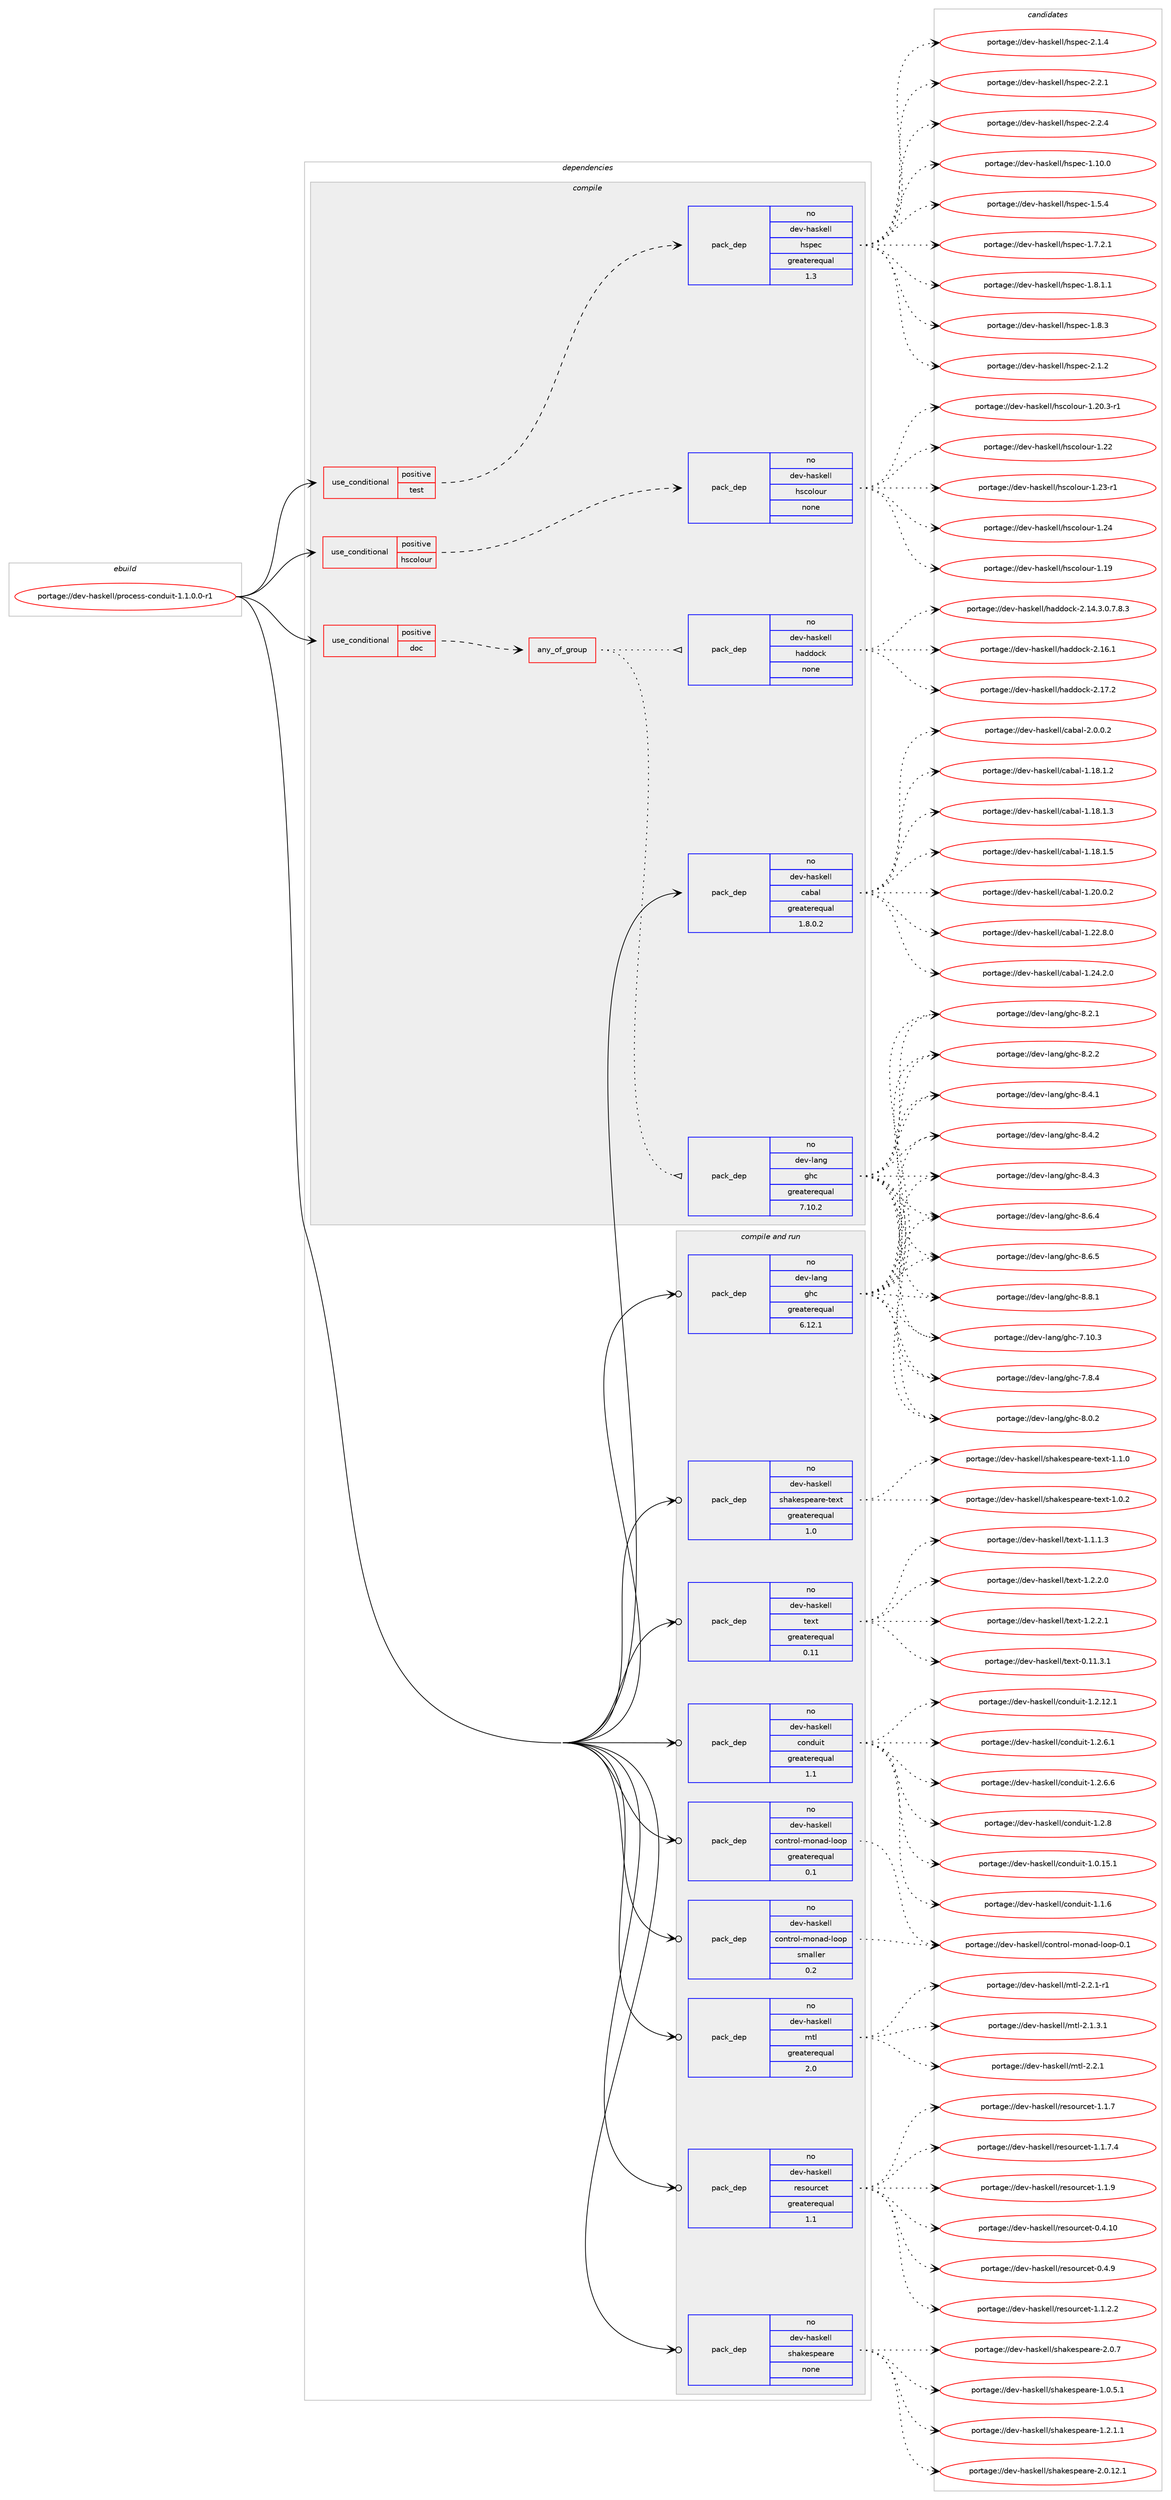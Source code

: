 digraph prolog {

# *************
# Graph options
# *************

newrank=true;
concentrate=true;
compound=true;
graph [rankdir=LR,fontname=Helvetica,fontsize=10,ranksep=1.5];#, ranksep=2.5, nodesep=0.2];
edge  [arrowhead=vee];
node  [fontname=Helvetica,fontsize=10];

# **********
# The ebuild
# **********

subgraph cluster_leftcol {
color=gray;
rank=same;
label=<<i>ebuild</i>>;
id [label="portage://dev-haskell/process-conduit-1.1.0.0-r1", color=red, width=4, href="../dev-haskell/process-conduit-1.1.0.0-r1.svg"];
}

# ****************
# The dependencies
# ****************

subgraph cluster_midcol {
color=gray;
label=<<i>dependencies</i>>;
subgraph cluster_compile {
fillcolor="#eeeeee";
style=filled;
label=<<i>compile</i>>;
subgraph cond16651 {
dependency77144 [label=<<TABLE BORDER="0" CELLBORDER="1" CELLSPACING="0" CELLPADDING="4"><TR><TD ROWSPAN="3" CELLPADDING="10">use_conditional</TD></TR><TR><TD>positive</TD></TR><TR><TD>doc</TD></TR></TABLE>>, shape=none, color=red];
subgraph any2186 {
dependency77145 [label=<<TABLE BORDER="0" CELLBORDER="1" CELLSPACING="0" CELLPADDING="4"><TR><TD CELLPADDING="10">any_of_group</TD></TR></TABLE>>, shape=none, color=red];subgraph pack58250 {
dependency77146 [label=<<TABLE BORDER="0" CELLBORDER="1" CELLSPACING="0" CELLPADDING="4" WIDTH="220"><TR><TD ROWSPAN="6" CELLPADDING="30">pack_dep</TD></TR><TR><TD WIDTH="110">no</TD></TR><TR><TD>dev-haskell</TD></TR><TR><TD>haddock</TD></TR><TR><TD>none</TD></TR><TR><TD></TD></TR></TABLE>>, shape=none, color=blue];
}
dependency77145:e -> dependency77146:w [weight=20,style="dotted",arrowhead="oinv"];
subgraph pack58251 {
dependency77147 [label=<<TABLE BORDER="0" CELLBORDER="1" CELLSPACING="0" CELLPADDING="4" WIDTH="220"><TR><TD ROWSPAN="6" CELLPADDING="30">pack_dep</TD></TR><TR><TD WIDTH="110">no</TD></TR><TR><TD>dev-lang</TD></TR><TR><TD>ghc</TD></TR><TR><TD>greaterequal</TD></TR><TR><TD>7.10.2</TD></TR></TABLE>>, shape=none, color=blue];
}
dependency77145:e -> dependency77147:w [weight=20,style="dotted",arrowhead="oinv"];
}
dependency77144:e -> dependency77145:w [weight=20,style="dashed",arrowhead="vee"];
}
id:e -> dependency77144:w [weight=20,style="solid",arrowhead="vee"];
subgraph cond16652 {
dependency77148 [label=<<TABLE BORDER="0" CELLBORDER="1" CELLSPACING="0" CELLPADDING="4"><TR><TD ROWSPAN="3" CELLPADDING="10">use_conditional</TD></TR><TR><TD>positive</TD></TR><TR><TD>hscolour</TD></TR></TABLE>>, shape=none, color=red];
subgraph pack58252 {
dependency77149 [label=<<TABLE BORDER="0" CELLBORDER="1" CELLSPACING="0" CELLPADDING="4" WIDTH="220"><TR><TD ROWSPAN="6" CELLPADDING="30">pack_dep</TD></TR><TR><TD WIDTH="110">no</TD></TR><TR><TD>dev-haskell</TD></TR><TR><TD>hscolour</TD></TR><TR><TD>none</TD></TR><TR><TD></TD></TR></TABLE>>, shape=none, color=blue];
}
dependency77148:e -> dependency77149:w [weight=20,style="dashed",arrowhead="vee"];
}
id:e -> dependency77148:w [weight=20,style="solid",arrowhead="vee"];
subgraph cond16653 {
dependency77150 [label=<<TABLE BORDER="0" CELLBORDER="1" CELLSPACING="0" CELLPADDING="4"><TR><TD ROWSPAN="3" CELLPADDING="10">use_conditional</TD></TR><TR><TD>positive</TD></TR><TR><TD>test</TD></TR></TABLE>>, shape=none, color=red];
subgraph pack58253 {
dependency77151 [label=<<TABLE BORDER="0" CELLBORDER="1" CELLSPACING="0" CELLPADDING="4" WIDTH="220"><TR><TD ROWSPAN="6" CELLPADDING="30">pack_dep</TD></TR><TR><TD WIDTH="110">no</TD></TR><TR><TD>dev-haskell</TD></TR><TR><TD>hspec</TD></TR><TR><TD>greaterequal</TD></TR><TR><TD>1.3</TD></TR></TABLE>>, shape=none, color=blue];
}
dependency77150:e -> dependency77151:w [weight=20,style="dashed",arrowhead="vee"];
}
id:e -> dependency77150:w [weight=20,style="solid",arrowhead="vee"];
subgraph pack58254 {
dependency77152 [label=<<TABLE BORDER="0" CELLBORDER="1" CELLSPACING="0" CELLPADDING="4" WIDTH="220"><TR><TD ROWSPAN="6" CELLPADDING="30">pack_dep</TD></TR><TR><TD WIDTH="110">no</TD></TR><TR><TD>dev-haskell</TD></TR><TR><TD>cabal</TD></TR><TR><TD>greaterequal</TD></TR><TR><TD>1.8.0.2</TD></TR></TABLE>>, shape=none, color=blue];
}
id:e -> dependency77152:w [weight=20,style="solid",arrowhead="vee"];
}
subgraph cluster_compileandrun {
fillcolor="#eeeeee";
style=filled;
label=<<i>compile and run</i>>;
subgraph pack58255 {
dependency77153 [label=<<TABLE BORDER="0" CELLBORDER="1" CELLSPACING="0" CELLPADDING="4" WIDTH="220"><TR><TD ROWSPAN="6" CELLPADDING="30">pack_dep</TD></TR><TR><TD WIDTH="110">no</TD></TR><TR><TD>dev-haskell</TD></TR><TR><TD>conduit</TD></TR><TR><TD>greaterequal</TD></TR><TR><TD>1.1</TD></TR></TABLE>>, shape=none, color=blue];
}
id:e -> dependency77153:w [weight=20,style="solid",arrowhead="odotvee"];
subgraph pack58256 {
dependency77154 [label=<<TABLE BORDER="0" CELLBORDER="1" CELLSPACING="0" CELLPADDING="4" WIDTH="220"><TR><TD ROWSPAN="6" CELLPADDING="30">pack_dep</TD></TR><TR><TD WIDTH="110">no</TD></TR><TR><TD>dev-haskell</TD></TR><TR><TD>control-monad-loop</TD></TR><TR><TD>greaterequal</TD></TR><TR><TD>0.1</TD></TR></TABLE>>, shape=none, color=blue];
}
id:e -> dependency77154:w [weight=20,style="solid",arrowhead="odotvee"];
subgraph pack58257 {
dependency77155 [label=<<TABLE BORDER="0" CELLBORDER="1" CELLSPACING="0" CELLPADDING="4" WIDTH="220"><TR><TD ROWSPAN="6" CELLPADDING="30">pack_dep</TD></TR><TR><TD WIDTH="110">no</TD></TR><TR><TD>dev-haskell</TD></TR><TR><TD>control-monad-loop</TD></TR><TR><TD>smaller</TD></TR><TR><TD>0.2</TD></TR></TABLE>>, shape=none, color=blue];
}
id:e -> dependency77155:w [weight=20,style="solid",arrowhead="odotvee"];
subgraph pack58258 {
dependency77156 [label=<<TABLE BORDER="0" CELLBORDER="1" CELLSPACING="0" CELLPADDING="4" WIDTH="220"><TR><TD ROWSPAN="6" CELLPADDING="30">pack_dep</TD></TR><TR><TD WIDTH="110">no</TD></TR><TR><TD>dev-haskell</TD></TR><TR><TD>mtl</TD></TR><TR><TD>greaterequal</TD></TR><TR><TD>2.0</TD></TR></TABLE>>, shape=none, color=blue];
}
id:e -> dependency77156:w [weight=20,style="solid",arrowhead="odotvee"];
subgraph pack58259 {
dependency77157 [label=<<TABLE BORDER="0" CELLBORDER="1" CELLSPACING="0" CELLPADDING="4" WIDTH="220"><TR><TD ROWSPAN="6" CELLPADDING="30">pack_dep</TD></TR><TR><TD WIDTH="110">no</TD></TR><TR><TD>dev-haskell</TD></TR><TR><TD>resourcet</TD></TR><TR><TD>greaterequal</TD></TR><TR><TD>1.1</TD></TR></TABLE>>, shape=none, color=blue];
}
id:e -> dependency77157:w [weight=20,style="solid",arrowhead="odotvee"];
subgraph pack58260 {
dependency77158 [label=<<TABLE BORDER="0" CELLBORDER="1" CELLSPACING="0" CELLPADDING="4" WIDTH="220"><TR><TD ROWSPAN="6" CELLPADDING="30">pack_dep</TD></TR><TR><TD WIDTH="110">no</TD></TR><TR><TD>dev-haskell</TD></TR><TR><TD>shakespeare</TD></TR><TR><TD>none</TD></TR><TR><TD></TD></TR></TABLE>>, shape=none, color=blue];
}
id:e -> dependency77158:w [weight=20,style="solid",arrowhead="odotvee"];
subgraph pack58261 {
dependency77159 [label=<<TABLE BORDER="0" CELLBORDER="1" CELLSPACING="0" CELLPADDING="4" WIDTH="220"><TR><TD ROWSPAN="6" CELLPADDING="30">pack_dep</TD></TR><TR><TD WIDTH="110">no</TD></TR><TR><TD>dev-haskell</TD></TR><TR><TD>shakespeare-text</TD></TR><TR><TD>greaterequal</TD></TR><TR><TD>1.0</TD></TR></TABLE>>, shape=none, color=blue];
}
id:e -> dependency77159:w [weight=20,style="solid",arrowhead="odotvee"];
subgraph pack58262 {
dependency77160 [label=<<TABLE BORDER="0" CELLBORDER="1" CELLSPACING="0" CELLPADDING="4" WIDTH="220"><TR><TD ROWSPAN="6" CELLPADDING="30">pack_dep</TD></TR><TR><TD WIDTH="110">no</TD></TR><TR><TD>dev-haskell</TD></TR><TR><TD>text</TD></TR><TR><TD>greaterequal</TD></TR><TR><TD>0.11</TD></TR></TABLE>>, shape=none, color=blue];
}
id:e -> dependency77160:w [weight=20,style="solid",arrowhead="odotvee"];
subgraph pack58263 {
dependency77161 [label=<<TABLE BORDER="0" CELLBORDER="1" CELLSPACING="0" CELLPADDING="4" WIDTH="220"><TR><TD ROWSPAN="6" CELLPADDING="30">pack_dep</TD></TR><TR><TD WIDTH="110">no</TD></TR><TR><TD>dev-lang</TD></TR><TR><TD>ghc</TD></TR><TR><TD>greaterequal</TD></TR><TR><TD>6.12.1</TD></TR></TABLE>>, shape=none, color=blue];
}
id:e -> dependency77161:w [weight=20,style="solid",arrowhead="odotvee"];
}
subgraph cluster_run {
fillcolor="#eeeeee";
style=filled;
label=<<i>run</i>>;
}
}

# **************
# The candidates
# **************

subgraph cluster_choices {
rank=same;
color=gray;
label=<<i>candidates</i>>;

subgraph choice58250 {
color=black;
nodesep=1;
choiceportage1001011184510497115107101108108471049710010011199107455046495246514648465546564651 [label="portage://dev-haskell/haddock-2.14.3.0.7.8.3", color=red, width=4,href="../dev-haskell/haddock-2.14.3.0.7.8.3.svg"];
choiceportage100101118451049711510710110810847104971001001119910745504649544649 [label="portage://dev-haskell/haddock-2.16.1", color=red, width=4,href="../dev-haskell/haddock-2.16.1.svg"];
choiceportage100101118451049711510710110810847104971001001119910745504649554650 [label="portage://dev-haskell/haddock-2.17.2", color=red, width=4,href="../dev-haskell/haddock-2.17.2.svg"];
dependency77146:e -> choiceportage1001011184510497115107101108108471049710010011199107455046495246514648465546564651:w [style=dotted,weight="100"];
dependency77146:e -> choiceportage100101118451049711510710110810847104971001001119910745504649544649:w [style=dotted,weight="100"];
dependency77146:e -> choiceportage100101118451049711510710110810847104971001001119910745504649554650:w [style=dotted,weight="100"];
}
subgraph choice58251 {
color=black;
nodesep=1;
choiceportage1001011184510897110103471031049945554649484651 [label="portage://dev-lang/ghc-7.10.3", color=red, width=4,href="../dev-lang/ghc-7.10.3.svg"];
choiceportage10010111845108971101034710310499455546564652 [label="portage://dev-lang/ghc-7.8.4", color=red, width=4,href="../dev-lang/ghc-7.8.4.svg"];
choiceportage10010111845108971101034710310499455646484650 [label="portage://dev-lang/ghc-8.0.2", color=red, width=4,href="../dev-lang/ghc-8.0.2.svg"];
choiceportage10010111845108971101034710310499455646504649 [label="portage://dev-lang/ghc-8.2.1", color=red, width=4,href="../dev-lang/ghc-8.2.1.svg"];
choiceportage10010111845108971101034710310499455646504650 [label="portage://dev-lang/ghc-8.2.2", color=red, width=4,href="../dev-lang/ghc-8.2.2.svg"];
choiceportage10010111845108971101034710310499455646524649 [label="portage://dev-lang/ghc-8.4.1", color=red, width=4,href="../dev-lang/ghc-8.4.1.svg"];
choiceportage10010111845108971101034710310499455646524650 [label="portage://dev-lang/ghc-8.4.2", color=red, width=4,href="../dev-lang/ghc-8.4.2.svg"];
choiceportage10010111845108971101034710310499455646524651 [label="portage://dev-lang/ghc-8.4.3", color=red, width=4,href="../dev-lang/ghc-8.4.3.svg"];
choiceportage10010111845108971101034710310499455646544652 [label="portage://dev-lang/ghc-8.6.4", color=red, width=4,href="../dev-lang/ghc-8.6.4.svg"];
choiceportage10010111845108971101034710310499455646544653 [label="portage://dev-lang/ghc-8.6.5", color=red, width=4,href="../dev-lang/ghc-8.6.5.svg"];
choiceportage10010111845108971101034710310499455646564649 [label="portage://dev-lang/ghc-8.8.1", color=red, width=4,href="../dev-lang/ghc-8.8.1.svg"];
dependency77147:e -> choiceportage1001011184510897110103471031049945554649484651:w [style=dotted,weight="100"];
dependency77147:e -> choiceportage10010111845108971101034710310499455546564652:w [style=dotted,weight="100"];
dependency77147:e -> choiceportage10010111845108971101034710310499455646484650:w [style=dotted,weight="100"];
dependency77147:e -> choiceportage10010111845108971101034710310499455646504649:w [style=dotted,weight="100"];
dependency77147:e -> choiceportage10010111845108971101034710310499455646504650:w [style=dotted,weight="100"];
dependency77147:e -> choiceportage10010111845108971101034710310499455646524649:w [style=dotted,weight="100"];
dependency77147:e -> choiceportage10010111845108971101034710310499455646524650:w [style=dotted,weight="100"];
dependency77147:e -> choiceportage10010111845108971101034710310499455646524651:w [style=dotted,weight="100"];
dependency77147:e -> choiceportage10010111845108971101034710310499455646544652:w [style=dotted,weight="100"];
dependency77147:e -> choiceportage10010111845108971101034710310499455646544653:w [style=dotted,weight="100"];
dependency77147:e -> choiceportage10010111845108971101034710310499455646564649:w [style=dotted,weight="100"];
}
subgraph choice58252 {
color=black;
nodesep=1;
choiceportage100101118451049711510710110810847104115991111081111171144549464957 [label="portage://dev-haskell/hscolour-1.19", color=red, width=4,href="../dev-haskell/hscolour-1.19.svg"];
choiceportage10010111845104971151071011081084710411599111108111117114454946504846514511449 [label="portage://dev-haskell/hscolour-1.20.3-r1", color=red, width=4,href="../dev-haskell/hscolour-1.20.3-r1.svg"];
choiceportage100101118451049711510710110810847104115991111081111171144549465050 [label="portage://dev-haskell/hscolour-1.22", color=red, width=4,href="../dev-haskell/hscolour-1.22.svg"];
choiceportage1001011184510497115107101108108471041159911110811111711445494650514511449 [label="portage://dev-haskell/hscolour-1.23-r1", color=red, width=4,href="../dev-haskell/hscolour-1.23-r1.svg"];
choiceportage100101118451049711510710110810847104115991111081111171144549465052 [label="portage://dev-haskell/hscolour-1.24", color=red, width=4,href="../dev-haskell/hscolour-1.24.svg"];
dependency77149:e -> choiceportage100101118451049711510710110810847104115991111081111171144549464957:w [style=dotted,weight="100"];
dependency77149:e -> choiceportage10010111845104971151071011081084710411599111108111117114454946504846514511449:w [style=dotted,weight="100"];
dependency77149:e -> choiceportage100101118451049711510710110810847104115991111081111171144549465050:w [style=dotted,weight="100"];
dependency77149:e -> choiceportage1001011184510497115107101108108471041159911110811111711445494650514511449:w [style=dotted,weight="100"];
dependency77149:e -> choiceportage100101118451049711510710110810847104115991111081111171144549465052:w [style=dotted,weight="100"];
}
subgraph choice58253 {
color=black;
nodesep=1;
choiceportage1001011184510497115107101108108471041151121019945494649484648 [label="portage://dev-haskell/hspec-1.10.0", color=red, width=4,href="../dev-haskell/hspec-1.10.0.svg"];
choiceportage10010111845104971151071011081084710411511210199454946534652 [label="portage://dev-haskell/hspec-1.5.4", color=red, width=4,href="../dev-haskell/hspec-1.5.4.svg"];
choiceportage100101118451049711510710110810847104115112101994549465546504649 [label="portage://dev-haskell/hspec-1.7.2.1", color=red, width=4,href="../dev-haskell/hspec-1.7.2.1.svg"];
choiceportage100101118451049711510710110810847104115112101994549465646494649 [label="portage://dev-haskell/hspec-1.8.1.1", color=red, width=4,href="../dev-haskell/hspec-1.8.1.1.svg"];
choiceportage10010111845104971151071011081084710411511210199454946564651 [label="portage://dev-haskell/hspec-1.8.3", color=red, width=4,href="../dev-haskell/hspec-1.8.3.svg"];
choiceportage10010111845104971151071011081084710411511210199455046494650 [label="portage://dev-haskell/hspec-2.1.2", color=red, width=4,href="../dev-haskell/hspec-2.1.2.svg"];
choiceportage10010111845104971151071011081084710411511210199455046494652 [label="portage://dev-haskell/hspec-2.1.4", color=red, width=4,href="../dev-haskell/hspec-2.1.4.svg"];
choiceportage10010111845104971151071011081084710411511210199455046504649 [label="portage://dev-haskell/hspec-2.2.1", color=red, width=4,href="../dev-haskell/hspec-2.2.1.svg"];
choiceportage10010111845104971151071011081084710411511210199455046504652 [label="portage://dev-haskell/hspec-2.2.4", color=red, width=4,href="../dev-haskell/hspec-2.2.4.svg"];
dependency77151:e -> choiceportage1001011184510497115107101108108471041151121019945494649484648:w [style=dotted,weight="100"];
dependency77151:e -> choiceportage10010111845104971151071011081084710411511210199454946534652:w [style=dotted,weight="100"];
dependency77151:e -> choiceportage100101118451049711510710110810847104115112101994549465546504649:w [style=dotted,weight="100"];
dependency77151:e -> choiceportage100101118451049711510710110810847104115112101994549465646494649:w [style=dotted,weight="100"];
dependency77151:e -> choiceportage10010111845104971151071011081084710411511210199454946564651:w [style=dotted,weight="100"];
dependency77151:e -> choiceportage10010111845104971151071011081084710411511210199455046494650:w [style=dotted,weight="100"];
dependency77151:e -> choiceportage10010111845104971151071011081084710411511210199455046494652:w [style=dotted,weight="100"];
dependency77151:e -> choiceportage10010111845104971151071011081084710411511210199455046504649:w [style=dotted,weight="100"];
dependency77151:e -> choiceportage10010111845104971151071011081084710411511210199455046504652:w [style=dotted,weight="100"];
}
subgraph choice58254 {
color=black;
nodesep=1;
choiceportage10010111845104971151071011081084799979897108454946495646494650 [label="portage://dev-haskell/cabal-1.18.1.2", color=red, width=4,href="../dev-haskell/cabal-1.18.1.2.svg"];
choiceportage10010111845104971151071011081084799979897108454946495646494651 [label="portage://dev-haskell/cabal-1.18.1.3", color=red, width=4,href="../dev-haskell/cabal-1.18.1.3.svg"];
choiceportage10010111845104971151071011081084799979897108454946495646494653 [label="portage://dev-haskell/cabal-1.18.1.5", color=red, width=4,href="../dev-haskell/cabal-1.18.1.5.svg"];
choiceportage10010111845104971151071011081084799979897108454946504846484650 [label="portage://dev-haskell/cabal-1.20.0.2", color=red, width=4,href="../dev-haskell/cabal-1.20.0.2.svg"];
choiceportage10010111845104971151071011081084799979897108454946505046564648 [label="portage://dev-haskell/cabal-1.22.8.0", color=red, width=4,href="../dev-haskell/cabal-1.22.8.0.svg"];
choiceportage10010111845104971151071011081084799979897108454946505246504648 [label="portage://dev-haskell/cabal-1.24.2.0", color=red, width=4,href="../dev-haskell/cabal-1.24.2.0.svg"];
choiceportage100101118451049711510710110810847999798971084550464846484650 [label="portage://dev-haskell/cabal-2.0.0.2", color=red, width=4,href="../dev-haskell/cabal-2.0.0.2.svg"];
dependency77152:e -> choiceportage10010111845104971151071011081084799979897108454946495646494650:w [style=dotted,weight="100"];
dependency77152:e -> choiceportage10010111845104971151071011081084799979897108454946495646494651:w [style=dotted,weight="100"];
dependency77152:e -> choiceportage10010111845104971151071011081084799979897108454946495646494653:w [style=dotted,weight="100"];
dependency77152:e -> choiceportage10010111845104971151071011081084799979897108454946504846484650:w [style=dotted,weight="100"];
dependency77152:e -> choiceportage10010111845104971151071011081084799979897108454946505046564648:w [style=dotted,weight="100"];
dependency77152:e -> choiceportage10010111845104971151071011081084799979897108454946505246504648:w [style=dotted,weight="100"];
dependency77152:e -> choiceportage100101118451049711510710110810847999798971084550464846484650:w [style=dotted,weight="100"];
}
subgraph choice58255 {
color=black;
nodesep=1;
choiceportage10010111845104971151071011081084799111110100117105116454946484649534649 [label="portage://dev-haskell/conduit-1.0.15.1", color=red, width=4,href="../dev-haskell/conduit-1.0.15.1.svg"];
choiceportage10010111845104971151071011081084799111110100117105116454946494654 [label="portage://dev-haskell/conduit-1.1.6", color=red, width=4,href="../dev-haskell/conduit-1.1.6.svg"];
choiceportage10010111845104971151071011081084799111110100117105116454946504649504649 [label="portage://dev-haskell/conduit-1.2.12.1", color=red, width=4,href="../dev-haskell/conduit-1.2.12.1.svg"];
choiceportage100101118451049711510710110810847991111101001171051164549465046544649 [label="portage://dev-haskell/conduit-1.2.6.1", color=red, width=4,href="../dev-haskell/conduit-1.2.6.1.svg"];
choiceportage100101118451049711510710110810847991111101001171051164549465046544654 [label="portage://dev-haskell/conduit-1.2.6.6", color=red, width=4,href="../dev-haskell/conduit-1.2.6.6.svg"];
choiceportage10010111845104971151071011081084799111110100117105116454946504656 [label="portage://dev-haskell/conduit-1.2.8", color=red, width=4,href="../dev-haskell/conduit-1.2.8.svg"];
dependency77153:e -> choiceportage10010111845104971151071011081084799111110100117105116454946484649534649:w [style=dotted,weight="100"];
dependency77153:e -> choiceportage10010111845104971151071011081084799111110100117105116454946494654:w [style=dotted,weight="100"];
dependency77153:e -> choiceportage10010111845104971151071011081084799111110100117105116454946504649504649:w [style=dotted,weight="100"];
dependency77153:e -> choiceportage100101118451049711510710110810847991111101001171051164549465046544649:w [style=dotted,weight="100"];
dependency77153:e -> choiceportage100101118451049711510710110810847991111101001171051164549465046544654:w [style=dotted,weight="100"];
dependency77153:e -> choiceportage10010111845104971151071011081084799111110100117105116454946504656:w [style=dotted,weight="100"];
}
subgraph choice58256 {
color=black;
nodesep=1;
choiceportage1001011184510497115107101108108479911111011611411110845109111110971004510811111111245484649 [label="portage://dev-haskell/control-monad-loop-0.1", color=red, width=4,href="../dev-haskell/control-monad-loop-0.1.svg"];
dependency77154:e -> choiceportage1001011184510497115107101108108479911111011611411110845109111110971004510811111111245484649:w [style=dotted,weight="100"];
}
subgraph choice58257 {
color=black;
nodesep=1;
choiceportage1001011184510497115107101108108479911111011611411110845109111110971004510811111111245484649 [label="portage://dev-haskell/control-monad-loop-0.1", color=red, width=4,href="../dev-haskell/control-monad-loop-0.1.svg"];
dependency77155:e -> choiceportage1001011184510497115107101108108479911111011611411110845109111110971004510811111111245484649:w [style=dotted,weight="100"];
}
subgraph choice58258 {
color=black;
nodesep=1;
choiceportage1001011184510497115107101108108471091161084550464946514649 [label="portage://dev-haskell/mtl-2.1.3.1", color=red, width=4,href="../dev-haskell/mtl-2.1.3.1.svg"];
choiceportage100101118451049711510710110810847109116108455046504649 [label="portage://dev-haskell/mtl-2.2.1", color=red, width=4,href="../dev-haskell/mtl-2.2.1.svg"];
choiceportage1001011184510497115107101108108471091161084550465046494511449 [label="portage://dev-haskell/mtl-2.2.1-r1", color=red, width=4,href="../dev-haskell/mtl-2.2.1-r1.svg"];
dependency77156:e -> choiceportage1001011184510497115107101108108471091161084550464946514649:w [style=dotted,weight="100"];
dependency77156:e -> choiceportage100101118451049711510710110810847109116108455046504649:w [style=dotted,weight="100"];
dependency77156:e -> choiceportage1001011184510497115107101108108471091161084550465046494511449:w [style=dotted,weight="100"];
}
subgraph choice58259 {
color=black;
nodesep=1;
choiceportage1001011184510497115107101108108471141011151111171149910111645484652464948 [label="portage://dev-haskell/resourcet-0.4.10", color=red, width=4,href="../dev-haskell/resourcet-0.4.10.svg"];
choiceportage10010111845104971151071011081084711410111511111711499101116454846524657 [label="portage://dev-haskell/resourcet-0.4.9", color=red, width=4,href="../dev-haskell/resourcet-0.4.9.svg"];
choiceportage100101118451049711510710110810847114101115111117114991011164549464946504650 [label="portage://dev-haskell/resourcet-1.1.2.2", color=red, width=4,href="../dev-haskell/resourcet-1.1.2.2.svg"];
choiceportage10010111845104971151071011081084711410111511111711499101116454946494655 [label="portage://dev-haskell/resourcet-1.1.7", color=red, width=4,href="../dev-haskell/resourcet-1.1.7.svg"];
choiceportage100101118451049711510710110810847114101115111117114991011164549464946554652 [label="portage://dev-haskell/resourcet-1.1.7.4", color=red, width=4,href="../dev-haskell/resourcet-1.1.7.4.svg"];
choiceportage10010111845104971151071011081084711410111511111711499101116454946494657 [label="portage://dev-haskell/resourcet-1.1.9", color=red, width=4,href="../dev-haskell/resourcet-1.1.9.svg"];
dependency77157:e -> choiceportage1001011184510497115107101108108471141011151111171149910111645484652464948:w [style=dotted,weight="100"];
dependency77157:e -> choiceportage10010111845104971151071011081084711410111511111711499101116454846524657:w [style=dotted,weight="100"];
dependency77157:e -> choiceportage100101118451049711510710110810847114101115111117114991011164549464946504650:w [style=dotted,weight="100"];
dependency77157:e -> choiceportage10010111845104971151071011081084711410111511111711499101116454946494655:w [style=dotted,weight="100"];
dependency77157:e -> choiceportage100101118451049711510710110810847114101115111117114991011164549464946554652:w [style=dotted,weight="100"];
dependency77157:e -> choiceportage10010111845104971151071011081084711410111511111711499101116454946494657:w [style=dotted,weight="100"];
}
subgraph choice58260 {
color=black;
nodesep=1;
choiceportage10010111845104971151071011081084711510497107101115112101971141014549464846534649 [label="portage://dev-haskell/shakespeare-1.0.5.1", color=red, width=4,href="../dev-haskell/shakespeare-1.0.5.1.svg"];
choiceportage10010111845104971151071011081084711510497107101115112101971141014549465046494649 [label="portage://dev-haskell/shakespeare-1.2.1.1", color=red, width=4,href="../dev-haskell/shakespeare-1.2.1.1.svg"];
choiceportage1001011184510497115107101108108471151049710710111511210197114101455046484649504649 [label="portage://dev-haskell/shakespeare-2.0.12.1", color=red, width=4,href="../dev-haskell/shakespeare-2.0.12.1.svg"];
choiceportage1001011184510497115107101108108471151049710710111511210197114101455046484655 [label="portage://dev-haskell/shakespeare-2.0.7", color=red, width=4,href="../dev-haskell/shakespeare-2.0.7.svg"];
dependency77158:e -> choiceportage10010111845104971151071011081084711510497107101115112101971141014549464846534649:w [style=dotted,weight="100"];
dependency77158:e -> choiceportage10010111845104971151071011081084711510497107101115112101971141014549465046494649:w [style=dotted,weight="100"];
dependency77158:e -> choiceportage1001011184510497115107101108108471151049710710111511210197114101455046484649504649:w [style=dotted,weight="100"];
dependency77158:e -> choiceportage1001011184510497115107101108108471151049710710111511210197114101455046484655:w [style=dotted,weight="100"];
}
subgraph choice58261 {
color=black;
nodesep=1;
choiceportage100101118451049711510710110810847115104971071011151121019711410145116101120116454946484650 [label="portage://dev-haskell/shakespeare-text-1.0.2", color=red, width=4,href="../dev-haskell/shakespeare-text-1.0.2.svg"];
choiceportage100101118451049711510710110810847115104971071011151121019711410145116101120116454946494648 [label="portage://dev-haskell/shakespeare-text-1.1.0", color=red, width=4,href="../dev-haskell/shakespeare-text-1.1.0.svg"];
dependency77159:e -> choiceportage100101118451049711510710110810847115104971071011151121019711410145116101120116454946484650:w [style=dotted,weight="100"];
dependency77159:e -> choiceportage100101118451049711510710110810847115104971071011151121019711410145116101120116454946494648:w [style=dotted,weight="100"];
}
subgraph choice58262 {
color=black;
nodesep=1;
choiceportage100101118451049711510710110810847116101120116454846494946514649 [label="portage://dev-haskell/text-0.11.3.1", color=red, width=4,href="../dev-haskell/text-0.11.3.1.svg"];
choiceportage1001011184510497115107101108108471161011201164549464946494651 [label="portage://dev-haskell/text-1.1.1.3", color=red, width=4,href="../dev-haskell/text-1.1.1.3.svg"];
choiceportage1001011184510497115107101108108471161011201164549465046504648 [label="portage://dev-haskell/text-1.2.2.0", color=red, width=4,href="../dev-haskell/text-1.2.2.0.svg"];
choiceportage1001011184510497115107101108108471161011201164549465046504649 [label="portage://dev-haskell/text-1.2.2.1", color=red, width=4,href="../dev-haskell/text-1.2.2.1.svg"];
dependency77160:e -> choiceportage100101118451049711510710110810847116101120116454846494946514649:w [style=dotted,weight="100"];
dependency77160:e -> choiceportage1001011184510497115107101108108471161011201164549464946494651:w [style=dotted,weight="100"];
dependency77160:e -> choiceportage1001011184510497115107101108108471161011201164549465046504648:w [style=dotted,weight="100"];
dependency77160:e -> choiceportage1001011184510497115107101108108471161011201164549465046504649:w [style=dotted,weight="100"];
}
subgraph choice58263 {
color=black;
nodesep=1;
choiceportage1001011184510897110103471031049945554649484651 [label="portage://dev-lang/ghc-7.10.3", color=red, width=4,href="../dev-lang/ghc-7.10.3.svg"];
choiceportage10010111845108971101034710310499455546564652 [label="portage://dev-lang/ghc-7.8.4", color=red, width=4,href="../dev-lang/ghc-7.8.4.svg"];
choiceportage10010111845108971101034710310499455646484650 [label="portage://dev-lang/ghc-8.0.2", color=red, width=4,href="../dev-lang/ghc-8.0.2.svg"];
choiceportage10010111845108971101034710310499455646504649 [label="portage://dev-lang/ghc-8.2.1", color=red, width=4,href="../dev-lang/ghc-8.2.1.svg"];
choiceportage10010111845108971101034710310499455646504650 [label="portage://dev-lang/ghc-8.2.2", color=red, width=4,href="../dev-lang/ghc-8.2.2.svg"];
choiceportage10010111845108971101034710310499455646524649 [label="portage://dev-lang/ghc-8.4.1", color=red, width=4,href="../dev-lang/ghc-8.4.1.svg"];
choiceportage10010111845108971101034710310499455646524650 [label="portage://dev-lang/ghc-8.4.2", color=red, width=4,href="../dev-lang/ghc-8.4.2.svg"];
choiceportage10010111845108971101034710310499455646524651 [label="portage://dev-lang/ghc-8.4.3", color=red, width=4,href="../dev-lang/ghc-8.4.3.svg"];
choiceportage10010111845108971101034710310499455646544652 [label="portage://dev-lang/ghc-8.6.4", color=red, width=4,href="../dev-lang/ghc-8.6.4.svg"];
choiceportage10010111845108971101034710310499455646544653 [label="portage://dev-lang/ghc-8.6.5", color=red, width=4,href="../dev-lang/ghc-8.6.5.svg"];
choiceportage10010111845108971101034710310499455646564649 [label="portage://dev-lang/ghc-8.8.1", color=red, width=4,href="../dev-lang/ghc-8.8.1.svg"];
dependency77161:e -> choiceportage1001011184510897110103471031049945554649484651:w [style=dotted,weight="100"];
dependency77161:e -> choiceportage10010111845108971101034710310499455546564652:w [style=dotted,weight="100"];
dependency77161:e -> choiceportage10010111845108971101034710310499455646484650:w [style=dotted,weight="100"];
dependency77161:e -> choiceportage10010111845108971101034710310499455646504649:w [style=dotted,weight="100"];
dependency77161:e -> choiceportage10010111845108971101034710310499455646504650:w [style=dotted,weight="100"];
dependency77161:e -> choiceportage10010111845108971101034710310499455646524649:w [style=dotted,weight="100"];
dependency77161:e -> choiceportage10010111845108971101034710310499455646524650:w [style=dotted,weight="100"];
dependency77161:e -> choiceportage10010111845108971101034710310499455646524651:w [style=dotted,weight="100"];
dependency77161:e -> choiceportage10010111845108971101034710310499455646544652:w [style=dotted,weight="100"];
dependency77161:e -> choiceportage10010111845108971101034710310499455646544653:w [style=dotted,weight="100"];
dependency77161:e -> choiceportage10010111845108971101034710310499455646564649:w [style=dotted,weight="100"];
}
}

}
